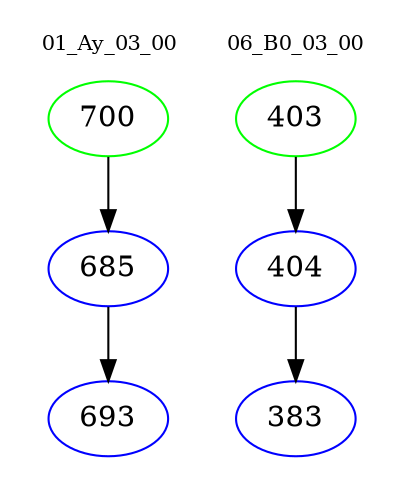 digraph{
subgraph cluster_0 {
color = white
label = "01_Ay_03_00";
fontsize=10;
T0_700 [label="700", color="green"]
T0_700 -> T0_685 [color="black"]
T0_685 [label="685", color="blue"]
T0_685 -> T0_693 [color="black"]
T0_693 [label="693", color="blue"]
}
subgraph cluster_1 {
color = white
label = "06_B0_03_00";
fontsize=10;
T1_403 [label="403", color="green"]
T1_403 -> T1_404 [color="black"]
T1_404 [label="404", color="blue"]
T1_404 -> T1_383 [color="black"]
T1_383 [label="383", color="blue"]
}
}
